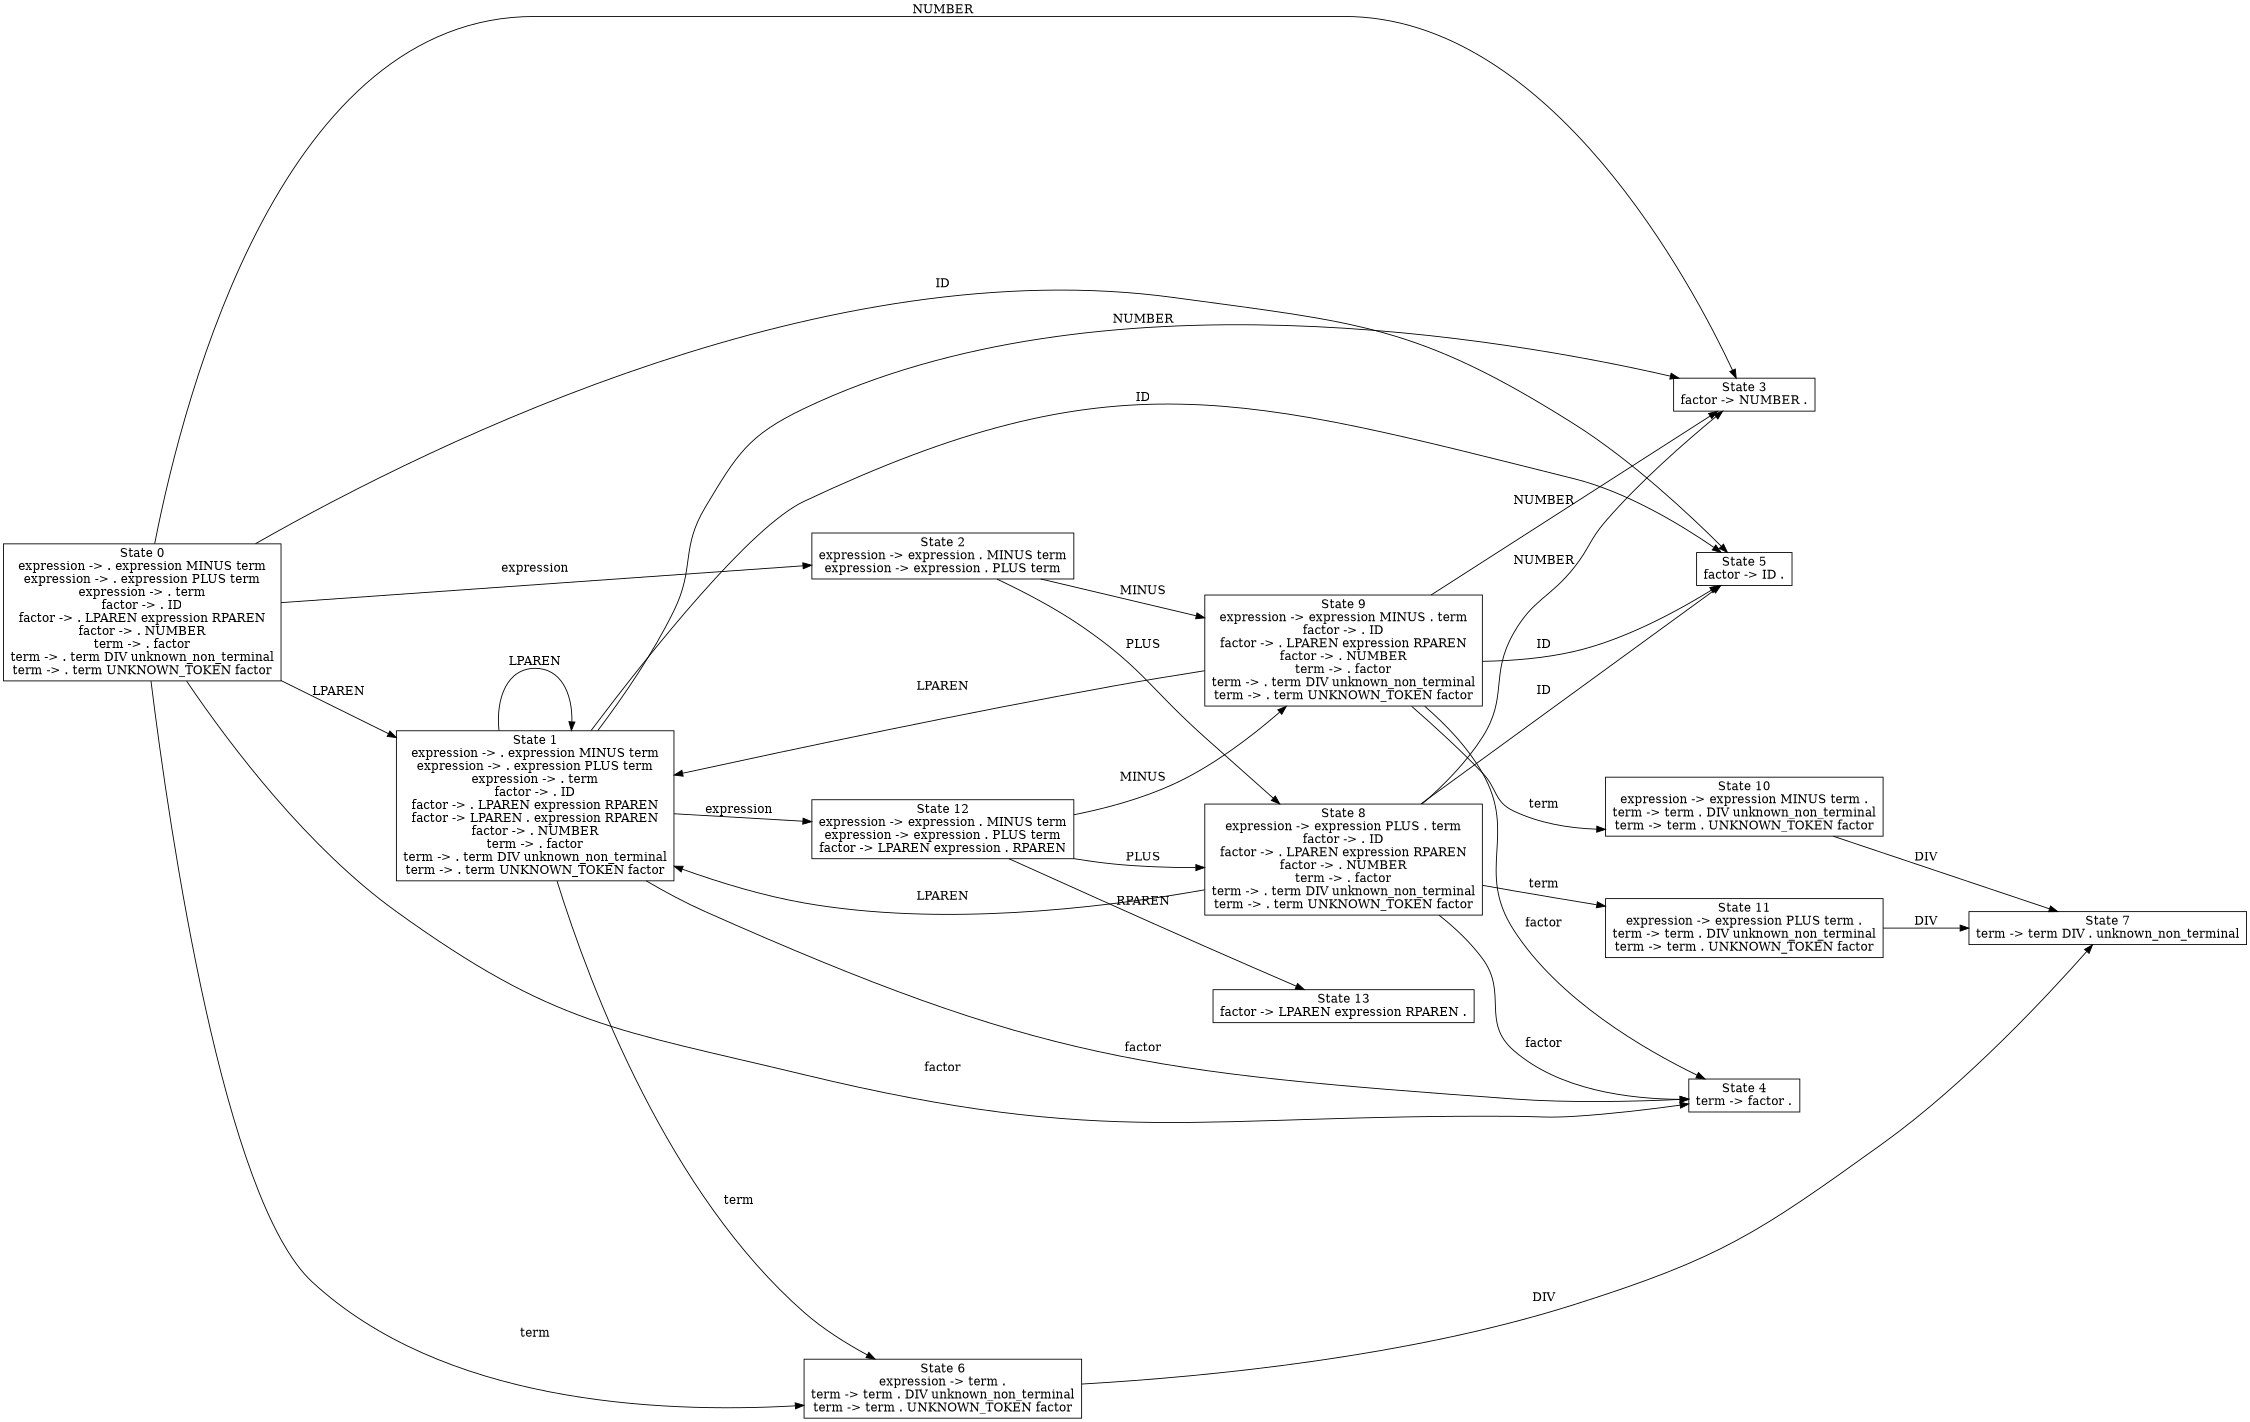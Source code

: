 digraph LR0 {
	rankdir=LR size="15,10"
	fontsize=14
	ranksep=1
	nodesep=1
	0 [label="State 0
expression -> . expression MINUS term
expression -> . expression PLUS term
expression -> . term
factor -> . ID
factor -> . LPAREN expression RPAREN
factor -> . NUMBER
term -> . factor
term -> . term DIV unknown_non_terminal
term -> . term UNKNOWN_TOKEN factor" shape=rectangle]
	1 [label="State 1
expression -> . expression MINUS term
expression -> . expression PLUS term
expression -> . term
factor -> . ID
factor -> . LPAREN expression RPAREN
factor -> LPAREN . expression RPAREN
factor -> . NUMBER
term -> . factor
term -> . term DIV unknown_non_terminal
term -> . term UNKNOWN_TOKEN factor" shape=rectangle]
	2 [label="State 2
expression -> expression . MINUS term
expression -> expression . PLUS term" shape=rectangle]
	3 [label="State 3
factor -> NUMBER ." shape=rectangle]
	4 [label="State 4
term -> factor ." shape=rectangle]
	5 [label="State 5
factor -> ID ." shape=rectangle]
	6 [label="State 6
expression -> term .
term -> term . DIV unknown_non_terminal
term -> term . UNKNOWN_TOKEN factor" shape=rectangle]
	7 [label="State 7
term -> term DIV . unknown_non_terminal" shape=rectangle]
	8 [label="State 8
expression -> expression PLUS . term
factor -> . ID
factor -> . LPAREN expression RPAREN
factor -> . NUMBER
term -> . factor
term -> . term DIV unknown_non_terminal
term -> . term UNKNOWN_TOKEN factor" shape=rectangle]
	9 [label="State 9
expression -> expression MINUS . term
factor -> . ID
factor -> . LPAREN expression RPAREN
factor -> . NUMBER
term -> . factor
term -> . term DIV unknown_non_terminal
term -> . term UNKNOWN_TOKEN factor" shape=rectangle]
	10 [label="State 10
expression -> expression MINUS term .
term -> term . DIV unknown_non_terminal
term -> term . UNKNOWN_TOKEN factor" shape=rectangle]
	11 [label="State 11
expression -> expression PLUS term .
term -> term . DIV unknown_non_terminal
term -> term . UNKNOWN_TOKEN factor" shape=rectangle]
	12 [label="State 12
expression -> expression . MINUS term
expression -> expression . PLUS term
factor -> LPAREN expression . RPAREN" shape=rectangle]
	13 [label="State 13
factor -> LPAREN expression RPAREN ." shape=rectangle]
	0 -> 5 [label=ID]
	0 -> 1 [label=LPAREN]
	0 -> 3 [label=NUMBER]
	0 -> 2 [label=expression]
	0 -> 4 [label=factor]
	0 -> 6 [label=term]
	1 -> 5 [label=ID]
	1 -> 1 [label=LPAREN]
	1 -> 3 [label=NUMBER]
	1 -> 12 [label=expression]
	1 -> 4 [label=factor]
	1 -> 6 [label=term]
	2 -> 9 [label=MINUS]
	2 -> 8 [label=PLUS]
	6 -> 7 [label=DIV]
	8 -> 5 [label=ID]
	8 -> 1 [label=LPAREN]
	8 -> 3 [label=NUMBER]
	8 -> 4 [label=factor]
	8 -> 11 [label=term]
	9 -> 5 [label=ID]
	9 -> 1 [label=LPAREN]
	9 -> 3 [label=NUMBER]
	9 -> 4 [label=factor]
	9 -> 10 [label=term]
	10 -> 7 [label=DIV]
	11 -> 7 [label=DIV]
	12 -> 9 [label=MINUS]
	12 -> 8 [label=PLUS]
	12 -> 13 [label=RPAREN]
}
